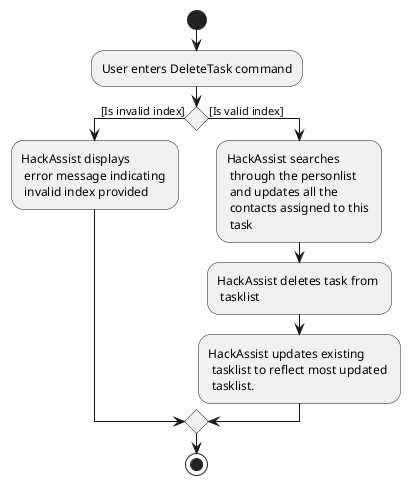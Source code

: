 @startuml
start
:User enters DeleteTask command;

if () then ([Is invalid index])
    :HackAssist displays \n error message indicating \n invalid index provided;

else ([Is valid index])
    :HackAssist searches \n through the personlist \n and updates all the \n contacts assigned to this \n task;
    :HackAssist deletes task from \n tasklist;
    :HackAssist updates existing \n tasklist to reflect most updated \n tasklist.;

endif
stop
@enduml
